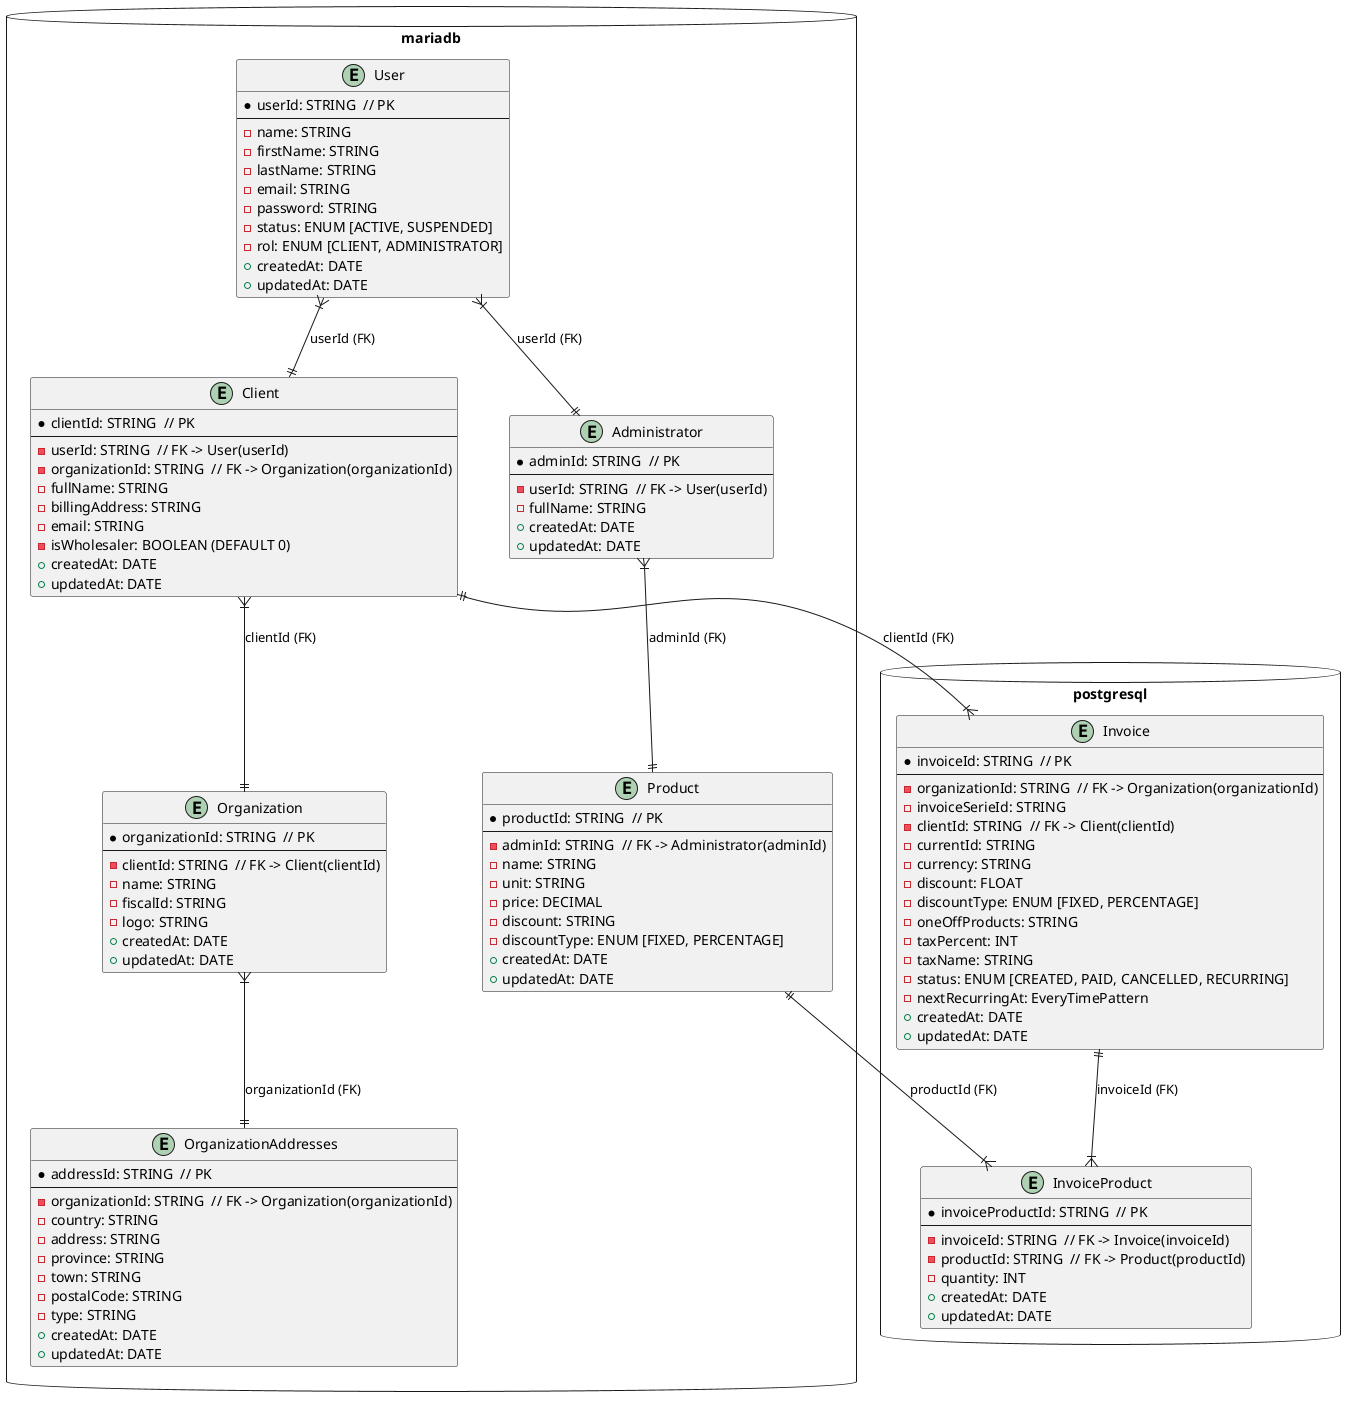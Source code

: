 @startuml

' Dirección vertical (de arriba a abajo)
top to bottom direction

skinparam entityPadding 20
skinparam entityFontSize 14

' Paquete bussiness (Base de datos MariaDB)
database mariadb {
    together {
        entity Administrator {
        * adminId: STRING  // PK
        --
        - userId: STRING  // FK -> User(userId)
        - fullName: STRING
        + createdAt: DATE
        + updatedAt: DATE
        }

        entity Product {
            * productId: STRING  // PK
            --
            - adminId: STRING  // FK -> Administrator(adminId)
            - name: STRING
            - unit: STRING
            - price: DECIMAL
            - discount: STRING
            - discountType: ENUM [FIXED, PERCENTAGE]
            + createdAt: DATE
            + updatedAt: DATE
        }
    }

    entity User {
        * userId: STRING  // PK
        --
        - name: STRING
        - firstName: STRING
        - lastName: STRING
        - email: STRING
        - password: STRING
        - status: ENUM [ACTIVE, SUSPENDED]
        - rol: ENUM [CLIENT, ADMINISTRATOR]
        + createdAt: DATE
        + updatedAt: DATE
    }

    together {
        entity OrganizationAddresses {
            * addressId: STRING  // PK
            --
            - organizationId: STRING  // FK -> Organization(organizationId)
            - country: STRING
            - address: STRING
            - province: STRING
            - town: STRING
            - postalCode: STRING
            - type: STRING
            + createdAt: DATE
            + updatedAt: DATE
        }

        entity Organization {
            * organizationId: STRING  // PK
            --
            - clientId: STRING  // FK -> Client(clientId)
            - name: STRING
            - fiscalId: STRING
            - logo: STRING
            + createdAt: DATE
            + updatedAt: DATE
        }

        entity Client {
            * clientId: STRING  // PK
            --
            - userId: STRING  // FK -> User(userId)
            - organizationId: STRING  // FK -> Organization(organizationId)
            - fullName: STRING
            - billingAddress: STRING
            - email: STRING
            - isWholesaler: BOOLEAN (DEFAULT 0)
            + createdAt: DATE
            + updatedAt: DATE
        }
    }
}

' Paquete invoices (Base de datos PostgreSQL)
database postgresql {
    entity InvoiceProduct {
        * invoiceProductId: STRING  // PK
        --
        - invoiceId: STRING  // FK -> Invoice(invoiceId)
        - productId: STRING  // FK -> Product(productId)
        - quantity: INT
        + createdAt: DATE
        + updatedAt: DATE
    }

    entity Invoice {
        * invoiceId: STRING  // PK
        --
        - organizationId: STRING  // FK -> Organization(organizationId)
        - invoiceSerieId: STRING
        - clientId: STRING  // FK -> Client(clientId)
        - currentId: STRING
        - currency: STRING
        - discount: FLOAT
        - discountType: ENUM [FIXED, PERCENTAGE]
        - oneOffProducts: STRING
        - taxPercent: INT
        - taxName: STRING
        - status: ENUM [CREATED, PAID, CANCELLED, RECURRING]
        - nextRecurringAt: EveryTimePattern
        + createdAt: DATE
        + updatedAt: DATE
    }
}

' Relaciones de base de datos entre tablas
User }|--|| Client : "userId (FK)"
User }|--|| Administrator : "userId (FK)"
Administrator }|--|| Product : "adminId (FK)"

Client }|--|| Organization : "clientId (FK)"
Client ||--|{ Invoice : "clientId (FK)"

Organization }|--|| OrganizationAddresses : "organizationId (FK)"

Invoice ||--|{ InvoiceProduct : "invoiceId (FK)"
InvoiceProduct }|--|| Product : "productId (FK)"

@enduml
